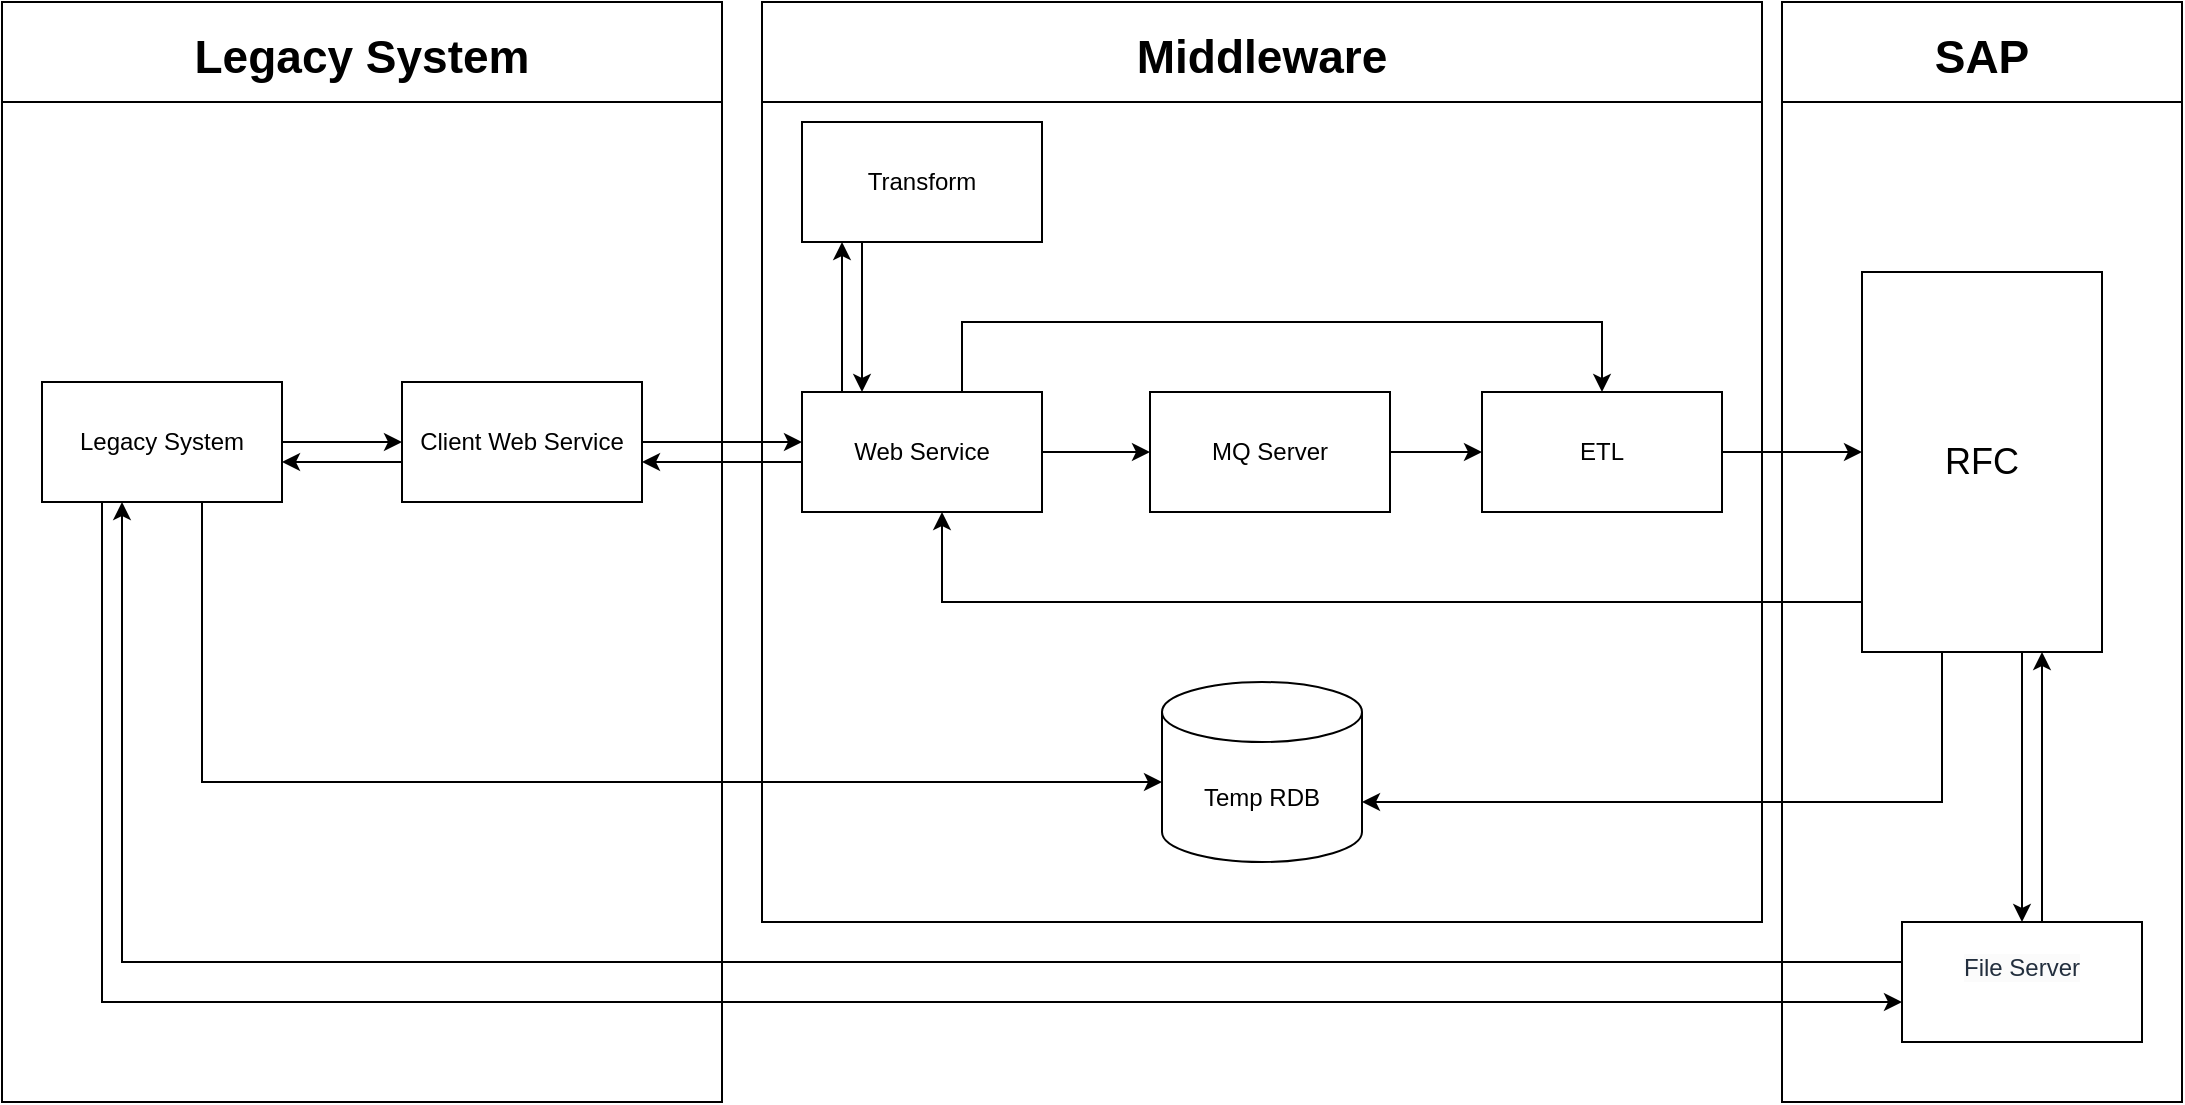 <mxfile version="22.1.11" type="github">
  <diagram name="第 1 页" id="KWasOtkGla4huWQWOD4v">
    <mxGraphModel dx="2120" dy="670" grid="1" gridSize="10" guides="1" tooltips="1" connect="1" arrows="1" fold="1" page="1" pageScale="1" pageWidth="827" pageHeight="1169" math="0" shadow="0">
      <root>
        <mxCell id="0" />
        <mxCell id="1" parent="0" />
        <mxCell id="gmuw4k_-zvjLaqUktoZQ-31" value="Legacy System" style="swimlane;startSize=50;fontSize=23;" parent="1" vertex="1">
          <mxGeometry x="-280" y="170" width="360" height="550" as="geometry">
            <mxRectangle x="-280" y="170" width="210" height="50" as="alternateBounds" />
          </mxGeometry>
        </mxCell>
        <mxCell id="QQ5k1KZNX5ZeXoMSBrrF-11" style="edgeStyle=orthogonalEdgeStyle;rounded=0;orthogonalLoop=1;jettySize=auto;html=1;" parent="gmuw4k_-zvjLaqUktoZQ-31" source="gmuw4k_-zvjLaqUktoZQ-9" target="gmuw4k_-zvjLaqUktoZQ-10" edge="1">
          <mxGeometry relative="1" as="geometry" />
        </mxCell>
        <mxCell id="gmuw4k_-zvjLaqUktoZQ-9" value="Legacy System" style="rounded=0;whiteSpace=wrap;html=1;" parent="gmuw4k_-zvjLaqUktoZQ-31" vertex="1">
          <mxGeometry x="20" y="190" width="120" height="60" as="geometry" />
        </mxCell>
        <mxCell id="gmuw4k_-zvjLaqUktoZQ-10" value="Client Web Service" style="rounded=0;whiteSpace=wrap;html=1;" parent="gmuw4k_-zvjLaqUktoZQ-31" vertex="1">
          <mxGeometry x="200" y="190" width="120" height="60" as="geometry" />
        </mxCell>
        <mxCell id="gmuw4k_-zvjLaqUktoZQ-17" style="edgeStyle=orthogonalEdgeStyle;rounded=0;orthogonalLoop=1;jettySize=auto;html=1;" parent="gmuw4k_-zvjLaqUktoZQ-31" source="gmuw4k_-zvjLaqUktoZQ-10" target="gmuw4k_-zvjLaqUktoZQ-9" edge="1">
          <mxGeometry relative="1" as="geometry">
            <Array as="points">
              <mxPoint x="170" y="230" />
              <mxPoint x="170" y="230" />
            </Array>
          </mxGeometry>
        </mxCell>
        <mxCell id="gmuw4k_-zvjLaqUktoZQ-28" value="Middleware" style="swimlane;fontSize=23;startSize=50;" parent="1" vertex="1">
          <mxGeometry x="100" y="170" width="500" height="460" as="geometry">
            <mxRectangle x="100" y="170" width="170" height="50" as="alternateBounds" />
          </mxGeometry>
        </mxCell>
        <mxCell id="gmuw4k_-zvjLaqUktoZQ-21" value="Temp RDB" style="shape=cylinder3;whiteSpace=wrap;html=1;boundedLbl=1;backgroundOutline=1;size=15;" parent="gmuw4k_-zvjLaqUktoZQ-28" vertex="1">
          <mxGeometry x="200" y="340" width="100" height="90" as="geometry" />
        </mxCell>
        <mxCell id="gmuw4k_-zvjLaqUktoZQ-6" value="Transform" style="rounded=0;whiteSpace=wrap;html=1;" parent="gmuw4k_-zvjLaqUktoZQ-28" vertex="1">
          <mxGeometry x="20" y="60" width="120" height="60" as="geometry" />
        </mxCell>
        <mxCell id="WTLsKmxAxuHqPC7_kJ5H-1" style="edgeStyle=orthogonalEdgeStyle;rounded=0;orthogonalLoop=1;jettySize=auto;html=1;" edge="1" parent="gmuw4k_-zvjLaqUktoZQ-28" source="gmuw4k_-zvjLaqUktoZQ-1" target="gmuw4k_-zvjLaqUktoZQ-5">
          <mxGeometry relative="1" as="geometry">
            <mxPoint x="380" y="290" as="targetPoint" />
            <Array as="points">
              <mxPoint x="100" y="160" />
              <mxPoint x="420" y="160" />
            </Array>
          </mxGeometry>
        </mxCell>
        <mxCell id="gmuw4k_-zvjLaqUktoZQ-1" value="Web Service" style="rounded=0;whiteSpace=wrap;html=1;" parent="gmuw4k_-zvjLaqUktoZQ-28" vertex="1">
          <mxGeometry x="20" y="195" width="120" height="60" as="geometry" />
        </mxCell>
        <mxCell id="gmuw4k_-zvjLaqUktoZQ-7" value="" style="edgeStyle=orthogonalEdgeStyle;rounded=0;orthogonalLoop=1;jettySize=auto;html=1;" parent="gmuw4k_-zvjLaqUktoZQ-28" source="gmuw4k_-zvjLaqUktoZQ-1" target="gmuw4k_-zvjLaqUktoZQ-6" edge="1">
          <mxGeometry relative="1" as="geometry">
            <Array as="points">
              <mxPoint x="40" y="160" />
              <mxPoint x="40" y="160" />
            </Array>
          </mxGeometry>
        </mxCell>
        <mxCell id="gmuw4k_-zvjLaqUktoZQ-8" style="edgeStyle=orthogonalEdgeStyle;rounded=0;orthogonalLoop=1;jettySize=auto;html=1;" parent="gmuw4k_-zvjLaqUktoZQ-28" source="gmuw4k_-zvjLaqUktoZQ-6" target="gmuw4k_-zvjLaqUktoZQ-1" edge="1">
          <mxGeometry relative="1" as="geometry">
            <Array as="points">
              <mxPoint x="50" y="150" />
              <mxPoint x="50" y="150" />
            </Array>
          </mxGeometry>
        </mxCell>
        <mxCell id="gmuw4k_-zvjLaqUktoZQ-4" value="MQ Server" style="rounded=0;whiteSpace=wrap;html=1;" parent="gmuw4k_-zvjLaqUktoZQ-28" vertex="1">
          <mxGeometry x="194" y="195" width="120" height="60" as="geometry" />
        </mxCell>
        <mxCell id="gmuw4k_-zvjLaqUktoZQ-13" style="edgeStyle=orthogonalEdgeStyle;rounded=0;orthogonalLoop=1;jettySize=auto;html=1;" parent="gmuw4k_-zvjLaqUktoZQ-28" source="gmuw4k_-zvjLaqUktoZQ-1" target="gmuw4k_-zvjLaqUktoZQ-4" edge="1">
          <mxGeometry relative="1" as="geometry" />
        </mxCell>
        <mxCell id="gmuw4k_-zvjLaqUktoZQ-5" value="ETL" style="rounded=0;whiteSpace=wrap;html=1;" parent="gmuw4k_-zvjLaqUktoZQ-28" vertex="1">
          <mxGeometry x="360" y="195" width="120" height="60" as="geometry" />
        </mxCell>
        <mxCell id="gmuw4k_-zvjLaqUktoZQ-14" style="edgeStyle=orthogonalEdgeStyle;rounded=0;orthogonalLoop=1;jettySize=auto;html=1;" parent="gmuw4k_-zvjLaqUktoZQ-28" source="gmuw4k_-zvjLaqUktoZQ-4" target="gmuw4k_-zvjLaqUktoZQ-5" edge="1">
          <mxGeometry relative="1" as="geometry" />
        </mxCell>
        <mxCell id="gmuw4k_-zvjLaqUktoZQ-30" value="SAP" style="swimlane;fontSize=23;startSize=50;" parent="1" vertex="1">
          <mxGeometry x="610" y="170" width="200" height="550" as="geometry">
            <mxRectangle x="610" y="170" width="90" height="50" as="alternateBounds" />
          </mxGeometry>
        </mxCell>
        <mxCell id="QQ5k1KZNX5ZeXoMSBrrF-3" style="edgeStyle=orthogonalEdgeStyle;rounded=0;orthogonalLoop=1;jettySize=auto;html=1;" parent="gmuw4k_-zvjLaqUktoZQ-30" source="gmuw4k_-zvjLaqUktoZQ-2" target="QQ5k1KZNX5ZeXoMSBrrF-8" edge="1">
          <mxGeometry relative="1" as="geometry">
            <mxPoint x="130" y="450" as="targetPoint" />
            <Array as="points">
              <mxPoint x="120" y="390" />
              <mxPoint x="120" y="390" />
            </Array>
          </mxGeometry>
        </mxCell>
        <mxCell id="gmuw4k_-zvjLaqUktoZQ-2" value="RFC" style="rounded=0;whiteSpace=wrap;html=1;fontSize=18;" parent="gmuw4k_-zvjLaqUktoZQ-30" vertex="1">
          <mxGeometry x="40" y="135" width="120" height="190" as="geometry" />
        </mxCell>
        <mxCell id="QQ5k1KZNX5ZeXoMSBrrF-6" style="edgeStyle=orthogonalEdgeStyle;rounded=0;orthogonalLoop=1;jettySize=auto;html=1;" parent="gmuw4k_-zvjLaqUktoZQ-30" source="QQ5k1KZNX5ZeXoMSBrrF-8" target="gmuw4k_-zvjLaqUktoZQ-2" edge="1">
          <mxGeometry relative="1" as="geometry">
            <mxPoint x="120" y="450" as="sourcePoint" />
            <Array as="points">
              <mxPoint x="130" y="430" />
              <mxPoint x="130" y="430" />
            </Array>
          </mxGeometry>
        </mxCell>
        <mxCell id="QQ5k1KZNX5ZeXoMSBrrF-8" value="&#xa;&lt;span style=&quot;color: rgb(35, 47, 62); font-family: Helvetica; font-size: 12px; font-style: normal; font-variant-ligatures: normal; font-variant-caps: normal; font-weight: 400; letter-spacing: normal; orphans: 2; text-align: center; text-indent: 0px; text-transform: none; widows: 2; word-spacing: 0px; -webkit-text-stroke-width: 0px; background-color: rgb(251, 251, 251); text-decoration-thickness: initial; text-decoration-style: initial; text-decoration-color: initial; float: none; display: inline !important;&quot;&gt;File Server&lt;/span&gt;&#xa;&#xa;" style="rounded=0;whiteSpace=wrap;html=1;" parent="gmuw4k_-zvjLaqUktoZQ-30" vertex="1">
          <mxGeometry x="60" y="460" width="120" height="60" as="geometry" />
        </mxCell>
        <mxCell id="gmuw4k_-zvjLaqUktoZQ-11" style="edgeStyle=orthogonalEdgeStyle;rounded=0;orthogonalLoop=1;jettySize=auto;html=1;" parent="1" source="gmuw4k_-zvjLaqUktoZQ-1" target="gmuw4k_-zvjLaqUktoZQ-10" edge="1">
          <mxGeometry relative="1" as="geometry">
            <Array as="points">
              <mxPoint x="80" y="400" />
              <mxPoint x="80" y="400" />
            </Array>
          </mxGeometry>
        </mxCell>
        <mxCell id="gmuw4k_-zvjLaqUktoZQ-16" style="edgeStyle=orthogonalEdgeStyle;rounded=0;orthogonalLoop=1;jettySize=auto;html=1;" parent="1" source="gmuw4k_-zvjLaqUktoZQ-2" target="gmuw4k_-zvjLaqUktoZQ-1" edge="1">
          <mxGeometry relative="1" as="geometry">
            <Array as="points">
              <mxPoint x="190" y="470" />
            </Array>
          </mxGeometry>
        </mxCell>
        <mxCell id="gmuw4k_-zvjLaqUktoZQ-25" style="edgeStyle=orthogonalEdgeStyle;rounded=0;orthogonalLoop=1;jettySize=auto;html=1;" parent="1" source="gmuw4k_-zvjLaqUktoZQ-2" target="gmuw4k_-zvjLaqUktoZQ-21" edge="1">
          <mxGeometry relative="1" as="geometry">
            <Array as="points">
              <mxPoint x="690" y="570" />
            </Array>
          </mxGeometry>
        </mxCell>
        <mxCell id="QQ5k1KZNX5ZeXoMSBrrF-2" style="edgeStyle=orthogonalEdgeStyle;rounded=0;orthogonalLoop=1;jettySize=auto;html=1;" parent="1" source="gmuw4k_-zvjLaqUktoZQ-9" target="QQ5k1KZNX5ZeXoMSBrrF-8" edge="1">
          <mxGeometry relative="1" as="geometry">
            <mxPoint x="671.018" y="680" as="targetPoint" />
            <Array as="points">
              <mxPoint x="-230" y="670" />
            </Array>
          </mxGeometry>
        </mxCell>
        <mxCell id="QQ5k1KZNX5ZeXoMSBrrF-5" style="edgeStyle=orthogonalEdgeStyle;rounded=0;orthogonalLoop=1;jettySize=auto;html=1;" parent="1" source="QQ5k1KZNX5ZeXoMSBrrF-8" target="gmuw4k_-zvjLaqUktoZQ-9" edge="1">
          <mxGeometry relative="1" as="geometry">
            <mxPoint x="671.018" y="656.5" as="sourcePoint" />
            <Array as="points">
              <mxPoint x="-220" y="650" />
            </Array>
          </mxGeometry>
        </mxCell>
        <mxCell id="QQ5k1KZNX5ZeXoMSBrrF-12" style="edgeStyle=orthogonalEdgeStyle;rounded=0;orthogonalLoop=1;jettySize=auto;html=1;" parent="1" source="gmuw4k_-zvjLaqUktoZQ-10" target="gmuw4k_-zvjLaqUktoZQ-1" edge="1">
          <mxGeometry relative="1" as="geometry">
            <Array as="points">
              <mxPoint x="100" y="390" />
              <mxPoint x="100" y="390" />
            </Array>
          </mxGeometry>
        </mxCell>
        <mxCell id="QQ5k1KZNX5ZeXoMSBrrF-13" value="" style="edgeStyle=orthogonalEdgeStyle;rounded=0;orthogonalLoop=1;jettySize=auto;html=1;" parent="1" source="gmuw4k_-zvjLaqUktoZQ-5" target="gmuw4k_-zvjLaqUktoZQ-2" edge="1">
          <mxGeometry relative="1" as="geometry">
            <Array as="points">
              <mxPoint x="660" y="390" />
              <mxPoint x="660" y="390" />
            </Array>
          </mxGeometry>
        </mxCell>
        <mxCell id="QQ5k1KZNX5ZeXoMSBrrF-15" style="edgeStyle=orthogonalEdgeStyle;rounded=0;orthogonalLoop=1;jettySize=auto;html=1;" parent="1" source="gmuw4k_-zvjLaqUktoZQ-9" target="gmuw4k_-zvjLaqUktoZQ-21" edge="1">
          <mxGeometry relative="1" as="geometry">
            <Array as="points">
              <mxPoint x="-180" y="560" />
            </Array>
          </mxGeometry>
        </mxCell>
      </root>
    </mxGraphModel>
  </diagram>
</mxfile>
